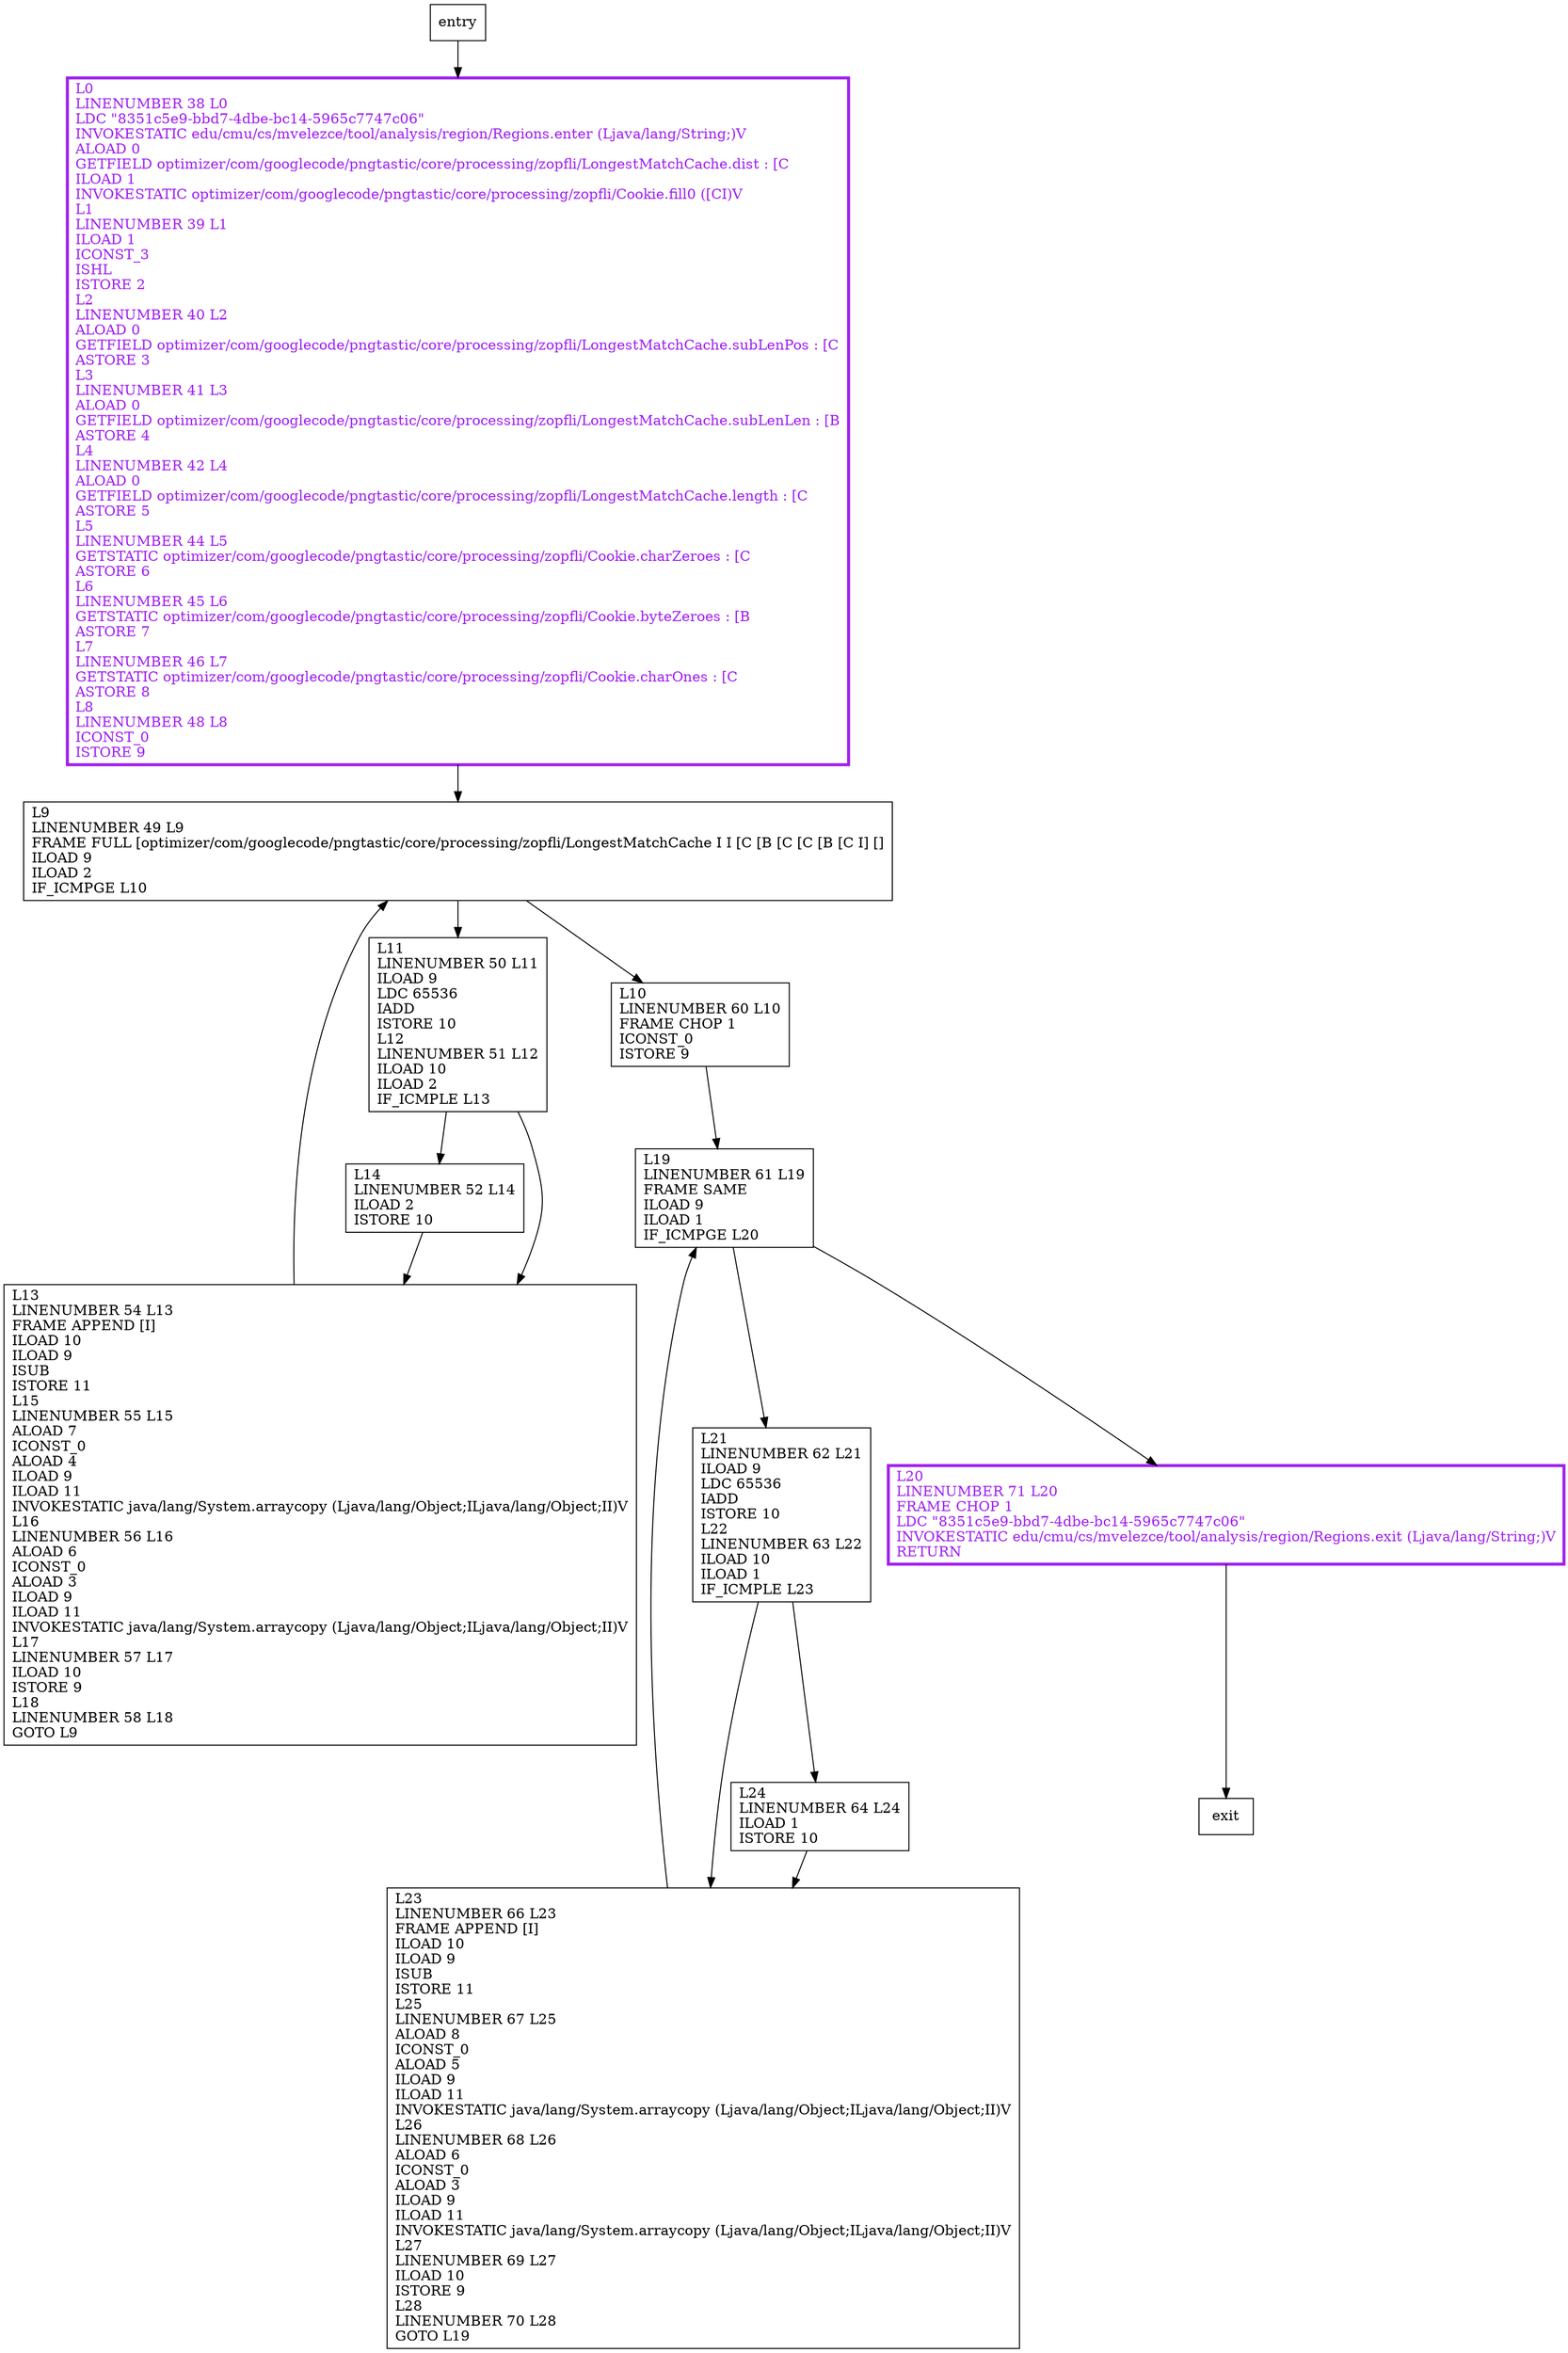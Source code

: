 digraph init {
node [shape=record];
1964821028 [label="L0\lLINENUMBER 38 L0\lLDC \"8351c5e9-bbd7-4dbe-bc14-5965c7747c06\"\lINVOKESTATIC edu/cmu/cs/mvelezce/tool/analysis/region/Regions.enter (Ljava/lang/String;)V\lALOAD 0\lGETFIELD optimizer/com/googlecode/pngtastic/core/processing/zopfli/LongestMatchCache.dist : [C\lILOAD 1\lINVOKESTATIC optimizer/com/googlecode/pngtastic/core/processing/zopfli/Cookie.fill0 ([CI)V\lL1\lLINENUMBER 39 L1\lILOAD 1\lICONST_3\lISHL\lISTORE 2\lL2\lLINENUMBER 40 L2\lALOAD 0\lGETFIELD optimizer/com/googlecode/pngtastic/core/processing/zopfli/LongestMatchCache.subLenPos : [C\lASTORE 3\lL3\lLINENUMBER 41 L3\lALOAD 0\lGETFIELD optimizer/com/googlecode/pngtastic/core/processing/zopfli/LongestMatchCache.subLenLen : [B\lASTORE 4\lL4\lLINENUMBER 42 L4\lALOAD 0\lGETFIELD optimizer/com/googlecode/pngtastic/core/processing/zopfli/LongestMatchCache.length : [C\lASTORE 5\lL5\lLINENUMBER 44 L5\lGETSTATIC optimizer/com/googlecode/pngtastic/core/processing/zopfli/Cookie.charZeroes : [C\lASTORE 6\lL6\lLINENUMBER 45 L6\lGETSTATIC optimizer/com/googlecode/pngtastic/core/processing/zopfli/Cookie.byteZeroes : [B\lASTORE 7\lL7\lLINENUMBER 46 L7\lGETSTATIC optimizer/com/googlecode/pngtastic/core/processing/zopfli/Cookie.charOnes : [C\lASTORE 8\lL8\lLINENUMBER 48 L8\lICONST_0\lISTORE 9\l"];
154760159 [label="L21\lLINENUMBER 62 L21\lILOAD 9\lLDC 65536\lIADD\lISTORE 10\lL22\lLINENUMBER 63 L22\lILOAD 10\lILOAD 1\lIF_ICMPLE L23\l"];
2087354343 [label="L20\lLINENUMBER 71 L20\lFRAME CHOP 1\lLDC \"8351c5e9-bbd7-4dbe-bc14-5965c7747c06\"\lINVOKESTATIC edu/cmu/cs/mvelezce/tool/analysis/region/Regions.exit (Ljava/lang/String;)V\lRETURN\l"];
449604185 [label="L23\lLINENUMBER 66 L23\lFRAME APPEND [I]\lILOAD 10\lILOAD 9\lISUB\lISTORE 11\lL25\lLINENUMBER 67 L25\lALOAD 8\lICONST_0\lALOAD 5\lILOAD 9\lILOAD 11\lINVOKESTATIC java/lang/System.arraycopy (Ljava/lang/Object;ILjava/lang/Object;II)V\lL26\lLINENUMBER 68 L26\lALOAD 6\lICONST_0\lALOAD 3\lILOAD 9\lILOAD 11\lINVOKESTATIC java/lang/System.arraycopy (Ljava/lang/Object;ILjava/lang/Object;II)V\lL27\lLINENUMBER 69 L27\lILOAD 10\lISTORE 9\lL28\lLINENUMBER 70 L28\lGOTO L19\l"];
911695327 [label="L10\lLINENUMBER 60 L10\lFRAME CHOP 1\lICONST_0\lISTORE 9\l"];
942636280 [label="L11\lLINENUMBER 50 L11\lILOAD 9\lLDC 65536\lIADD\lISTORE 10\lL12\lLINENUMBER 51 L12\lILOAD 10\lILOAD 2\lIF_ICMPLE L13\l"];
869533279 [label="L14\lLINENUMBER 52 L14\lILOAD 2\lISTORE 10\l"];
537568656 [label="L13\lLINENUMBER 54 L13\lFRAME APPEND [I]\lILOAD 10\lILOAD 9\lISUB\lISTORE 11\lL15\lLINENUMBER 55 L15\lALOAD 7\lICONST_0\lALOAD 4\lILOAD 9\lILOAD 11\lINVOKESTATIC java/lang/System.arraycopy (Ljava/lang/Object;ILjava/lang/Object;II)V\lL16\lLINENUMBER 56 L16\lALOAD 6\lICONST_0\lALOAD 3\lILOAD 9\lILOAD 11\lINVOKESTATIC java/lang/System.arraycopy (Ljava/lang/Object;ILjava/lang/Object;II)V\lL17\lLINENUMBER 57 L17\lILOAD 10\lISTORE 9\lL18\lLINENUMBER 58 L18\lGOTO L9\l"];
762846891 [label="L24\lLINENUMBER 64 L24\lILOAD 1\lISTORE 10\l"];
1071713375 [label="L9\lLINENUMBER 49 L9\lFRAME FULL [optimizer/com/googlecode/pngtastic/core/processing/zopfli/LongestMatchCache I I [C [B [C [C [B [C I] []\lILOAD 9\lILOAD 2\lIF_ICMPGE L10\l"];
46320036 [label="L19\lLINENUMBER 61 L19\lFRAME SAME\lILOAD 9\lILOAD 1\lIF_ICMPGE L20\l"];
entry;
exit;
449604185 -> 46320036;
869533279 -> 537568656;
1071713375 -> 911695327;
1071713375 -> 942636280;
46320036 -> 154760159;
46320036 -> 2087354343;
1964821028 -> 1071713375;
entry -> 1964821028;
154760159 -> 449604185;
154760159 -> 762846891;
2087354343 -> exit;
911695327 -> 46320036;
942636280 -> 537568656;
942636280 -> 869533279;
537568656 -> 1071713375;
762846891 -> 449604185;
1964821028[fontcolor="purple", penwidth=3, color="purple"];
2087354343[fontcolor="purple", penwidth=3, color="purple"];
}
